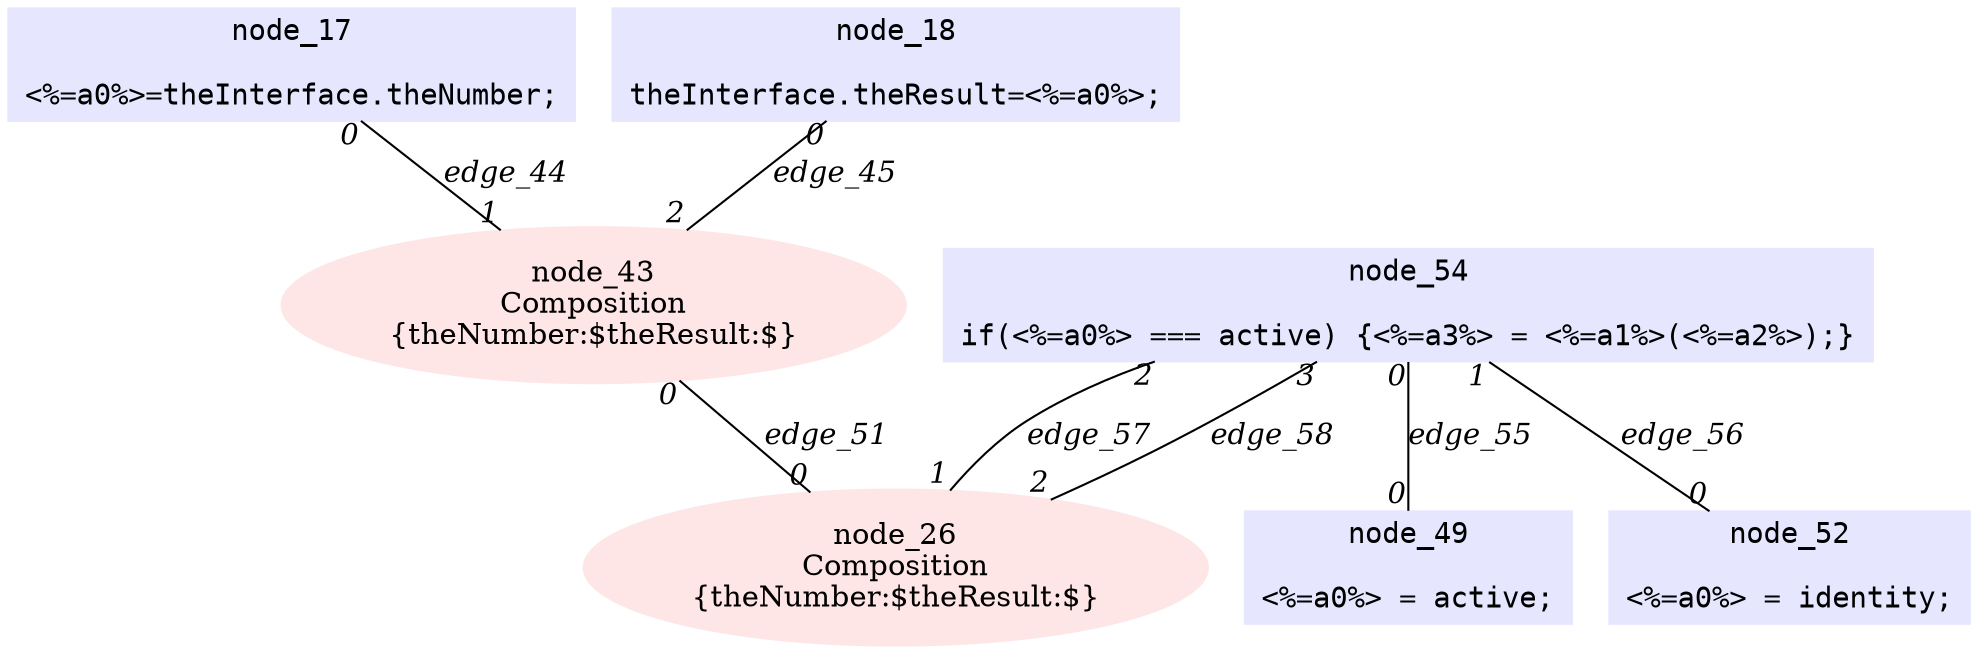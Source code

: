 digraph g{node_26 [shape=ellipse, style=filled, color="0.0 0.1 1.0", label="node_26
Composition
{theNumber:$theResult:$}" ]
node_43 [shape=ellipse, style=filled, color="0.0 0.1 1.0", label="node_43
Composition
{theNumber:$theResult:$}" ]
node_17 [shape=box, style=filled, color="0.66 0.1 1.0", fontname="Courier", label="node_17

<%=a0%>=theInterface.theNumber;
" ]
node_18 [shape=box, style=filled, color="0.66 0.1 1.0", fontname="Courier", label="node_18

theInterface.theResult=<%=a0%>;
" ]
node_49 [shape=box, style=filled, color="0.66 0.1 1.0", fontname="Courier", label="node_49

<%=a0%> = active;
" ]
node_52 [shape=box, style=filled, color="0.66 0.1 1.0", fontname="Courier", label="node_52

<%=a0%> = identity;
" ]
node_54 [shape=box, style=filled, color="0.66 0.1 1.0", fontname="Courier", label="node_54

if(<%=a0%> === active) {<%=a3%> = <%=a1%>(<%=a2%>);}
" ]
node_17 -> node_43 [dir=none, arrowHead=none, fontname="Times-Italic", label="edge_44", headlabel="1", taillabel="0" ]
node_18 -> node_43 [dir=none, arrowHead=none, fontname="Times-Italic", label="edge_45", headlabel="2", taillabel="0" ]
node_43 -> node_26 [dir=none, arrowHead=none, fontname="Times-Italic", label="edge_51", headlabel="0", taillabel="0" ]
node_54 -> node_49 [dir=none, arrowHead=none, fontname="Times-Italic", label="edge_55", headlabel="0", taillabel="0" ]
node_54 -> node_52 [dir=none, arrowHead=none, fontname="Times-Italic", label="edge_56", headlabel="0", taillabel="1" ]
node_54 -> node_26 [dir=none, arrowHead=none, fontname="Times-Italic", label="edge_57", headlabel="1", taillabel="2" ]
node_54 -> node_26 [dir=none, arrowHead=none, fontname="Times-Italic", label="edge_58", headlabel="2", taillabel="3" ]
}